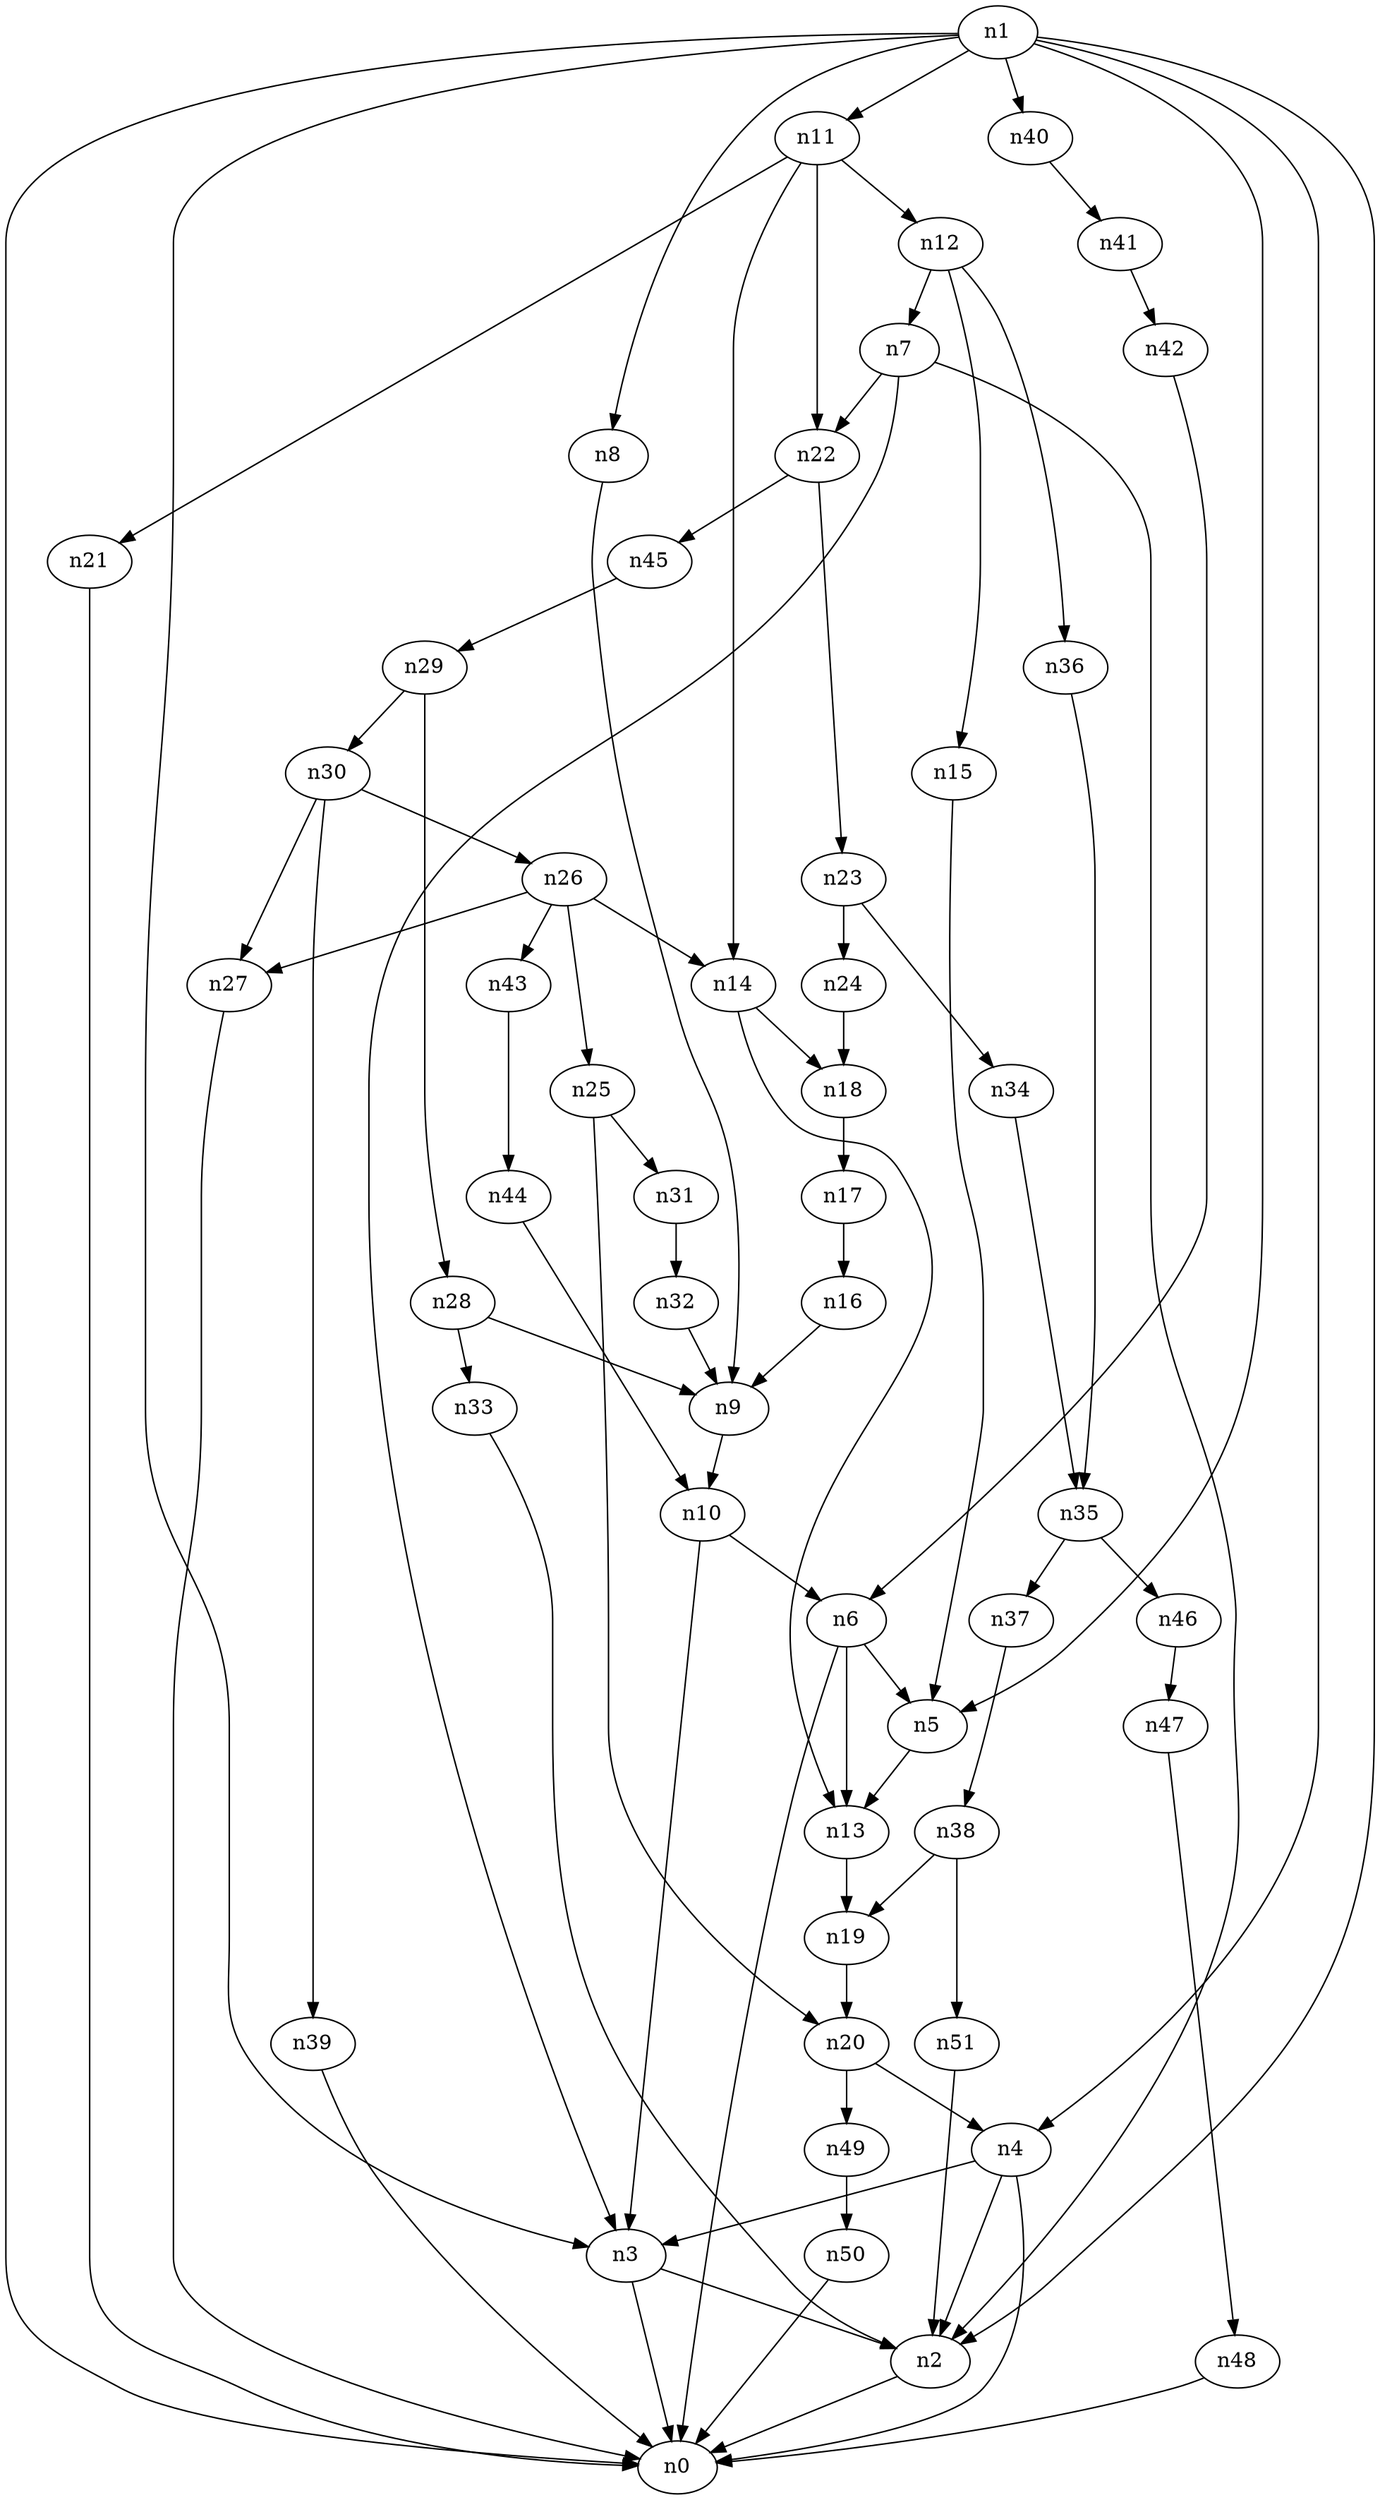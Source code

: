 digraph G {
	n1 -> n0	 [_graphml_id=e0];
	n1 -> n2	 [_graphml_id=e1];
	n1 -> n3	 [_graphml_id=e6];
	n1 -> n4	 [_graphml_id=e9];
	n1 -> n5	 [_graphml_id=e10];
	n1 -> n8	 [_graphml_id=e15];
	n1 -> n11	 [_graphml_id=e19];
	n1 -> n40	 [_graphml_id=e66];
	n2 -> n0	 [_graphml_id=e5];
	n3 -> n0	 [_graphml_id=e8];
	n3 -> n2	 [_graphml_id=e2];
	n4 -> n0	 [_graphml_id=e4];
	n4 -> n2	 [_graphml_id=e7];
	n4 -> n3	 [_graphml_id=e3];
	n5 -> n13	 [_graphml_id=e22];
	n6 -> n0	 [_graphml_id=e12];
	n6 -> n5	 [_graphml_id=e11];
	n6 -> n13	 [_graphml_id=e36];
	n7 -> n2	 [_graphml_id=e13];
	n7 -> n3	 [_graphml_id=e14];
	n7 -> n22	 [_graphml_id=e37];
	n8 -> n9	 [_graphml_id=e16];
	n9 -> n10	 [_graphml_id=e17];
	n10 -> n3	 [_graphml_id=e65];
	n10 -> n6	 [_graphml_id=e18];
	n11 -> n12	 [_graphml_id=e20];
	n11 -> n14	 [_graphml_id=e24];
	n11 -> n21	 [_graphml_id=e34];
	n11 -> n22	 [_graphml_id=e46];
	n12 -> n7	 [_graphml_id=e21];
	n12 -> n15	 [_graphml_id=e26];
	n12 -> n36	 [_graphml_id=e59];
	n13 -> n19	 [_graphml_id=e31];
	n14 -> n13	 [_graphml_id=e23];
	n14 -> n18	 [_graphml_id=e30];
	n15 -> n5	 [_graphml_id=e25];
	n16 -> n9	 [_graphml_id=e27];
	n17 -> n16	 [_graphml_id=e28];
	n18 -> n17	 [_graphml_id=e29];
	n19 -> n20	 [_graphml_id=e32];
	n20 -> n4	 [_graphml_id=e33];
	n20 -> n49	 [_graphml_id=e80];
	n21 -> n0	 [_graphml_id=e35];
	n22 -> n23	 [_graphml_id=e38];
	n22 -> n45	 [_graphml_id=e74];
	n23 -> n24	 [_graphml_id=e39];
	n23 -> n34	 [_graphml_id=e56];
	n24 -> n18	 [_graphml_id=e40];
	n25 -> n20	 [_graphml_id=e41];
	n25 -> n31	 [_graphml_id=e51];
	n26 -> n14	 [_graphml_id=e43];
	n26 -> n25	 [_graphml_id=e42];
	n26 -> n27	 [_graphml_id=e45];
	n26 -> n43	 [_graphml_id=e70];
	n27 -> n0	 [_graphml_id=e44];
	n28 -> n9	 [_graphml_id=e47];
	n28 -> n33	 [_graphml_id=e55];
	n29 -> n28	 [_graphml_id=e48];
	n29 -> n30	 [_graphml_id=e49];
	n30 -> n26	 [_graphml_id=e50];
	n30 -> n27	 [_graphml_id=e75];
	n30 -> n39	 [_graphml_id=e64];
	n31 -> n32	 [_graphml_id=e52];
	n32 -> n9	 [_graphml_id=e53];
	n33 -> n2	 [_graphml_id=e54];
	n34 -> n35	 [_graphml_id=e57];
	n35 -> n37	 [_graphml_id=e60];
	n35 -> n46	 [_graphml_id=e76];
	n36 -> n35	 [_graphml_id=e58];
	n37 -> n38	 [_graphml_id=e61];
	n38 -> n19	 [_graphml_id=e62];
	n38 -> n51	 [_graphml_id=e83];
	n39 -> n0	 [_graphml_id=e63];
	n40 -> n41	 [_graphml_id=e67];
	n41 -> n42	 [_graphml_id=e68];
	n42 -> n6	 [_graphml_id=e69];
	n43 -> n44	 [_graphml_id=e71];
	n44 -> n10	 [_graphml_id=e72];
	n45 -> n29	 [_graphml_id=e73];
	n46 -> n47	 [_graphml_id=e77];
	n47 -> n48	 [_graphml_id=e78];
	n48 -> n0	 [_graphml_id=e79];
	n49 -> n50	 [_graphml_id=e81];
	n50 -> n0	 [_graphml_id=e82];
	n51 -> n2	 [_graphml_id=e84];
}

